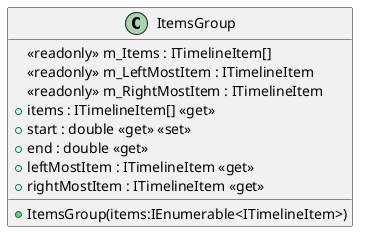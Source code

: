 @startuml
class ItemsGroup {
    <<readonly>> m_Items : ITimelineItem[]
    <<readonly>> m_LeftMostItem : ITimelineItem
    <<readonly>> m_RightMostItem : ITimelineItem
    + items : ITimelineItem[] <<get>>
    + start : double <<get>> <<set>>
    + end : double <<get>>
    + leftMostItem : ITimelineItem <<get>>
    + rightMostItem : ITimelineItem <<get>>
    + ItemsGroup(items:IEnumerable<ITimelineItem>)
}
@enduml
